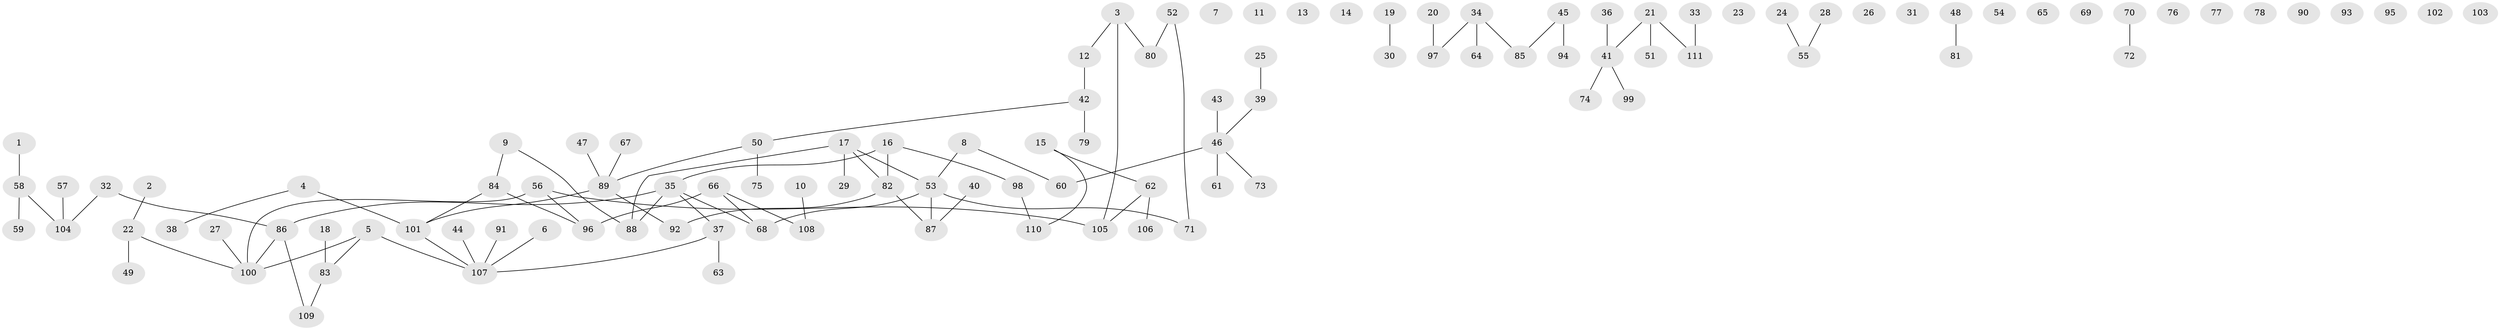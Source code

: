 // Generated by graph-tools (version 1.1) at 2025/00/03/09/25 03:00:47]
// undirected, 111 vertices, 98 edges
graph export_dot {
graph [start="1"]
  node [color=gray90,style=filled];
  1;
  2;
  3;
  4;
  5;
  6;
  7;
  8;
  9;
  10;
  11;
  12;
  13;
  14;
  15;
  16;
  17;
  18;
  19;
  20;
  21;
  22;
  23;
  24;
  25;
  26;
  27;
  28;
  29;
  30;
  31;
  32;
  33;
  34;
  35;
  36;
  37;
  38;
  39;
  40;
  41;
  42;
  43;
  44;
  45;
  46;
  47;
  48;
  49;
  50;
  51;
  52;
  53;
  54;
  55;
  56;
  57;
  58;
  59;
  60;
  61;
  62;
  63;
  64;
  65;
  66;
  67;
  68;
  69;
  70;
  71;
  72;
  73;
  74;
  75;
  76;
  77;
  78;
  79;
  80;
  81;
  82;
  83;
  84;
  85;
  86;
  87;
  88;
  89;
  90;
  91;
  92;
  93;
  94;
  95;
  96;
  97;
  98;
  99;
  100;
  101;
  102;
  103;
  104;
  105;
  106;
  107;
  108;
  109;
  110;
  111;
  1 -- 58;
  2 -- 22;
  3 -- 12;
  3 -- 80;
  3 -- 105;
  4 -- 38;
  4 -- 101;
  5 -- 83;
  5 -- 100;
  5 -- 107;
  6 -- 107;
  8 -- 53;
  8 -- 60;
  9 -- 84;
  9 -- 88;
  10 -- 108;
  12 -- 42;
  15 -- 62;
  15 -- 110;
  16 -- 35;
  16 -- 82;
  16 -- 98;
  17 -- 29;
  17 -- 53;
  17 -- 82;
  17 -- 88;
  18 -- 83;
  19 -- 30;
  20 -- 97;
  21 -- 41;
  21 -- 51;
  21 -- 111;
  22 -- 49;
  22 -- 100;
  24 -- 55;
  25 -- 39;
  27 -- 100;
  28 -- 55;
  32 -- 86;
  32 -- 104;
  33 -- 111;
  34 -- 64;
  34 -- 85;
  34 -- 97;
  35 -- 37;
  35 -- 68;
  35 -- 86;
  35 -- 88;
  36 -- 41;
  37 -- 63;
  37 -- 107;
  39 -- 46;
  40 -- 87;
  41 -- 74;
  41 -- 99;
  42 -- 50;
  42 -- 79;
  43 -- 46;
  44 -- 107;
  45 -- 85;
  45 -- 94;
  46 -- 60;
  46 -- 61;
  46 -- 73;
  47 -- 89;
  48 -- 81;
  50 -- 75;
  50 -- 89;
  52 -- 71;
  52 -- 80;
  53 -- 68;
  53 -- 71;
  53 -- 87;
  56 -- 96;
  56 -- 100;
  56 -- 105;
  57 -- 104;
  58 -- 59;
  58 -- 104;
  62 -- 105;
  62 -- 106;
  66 -- 68;
  66 -- 96;
  66 -- 108;
  67 -- 89;
  70 -- 72;
  82 -- 87;
  82 -- 92;
  83 -- 109;
  84 -- 96;
  84 -- 101;
  86 -- 100;
  86 -- 109;
  89 -- 92;
  89 -- 101;
  91 -- 107;
  98 -- 110;
  101 -- 107;
}
